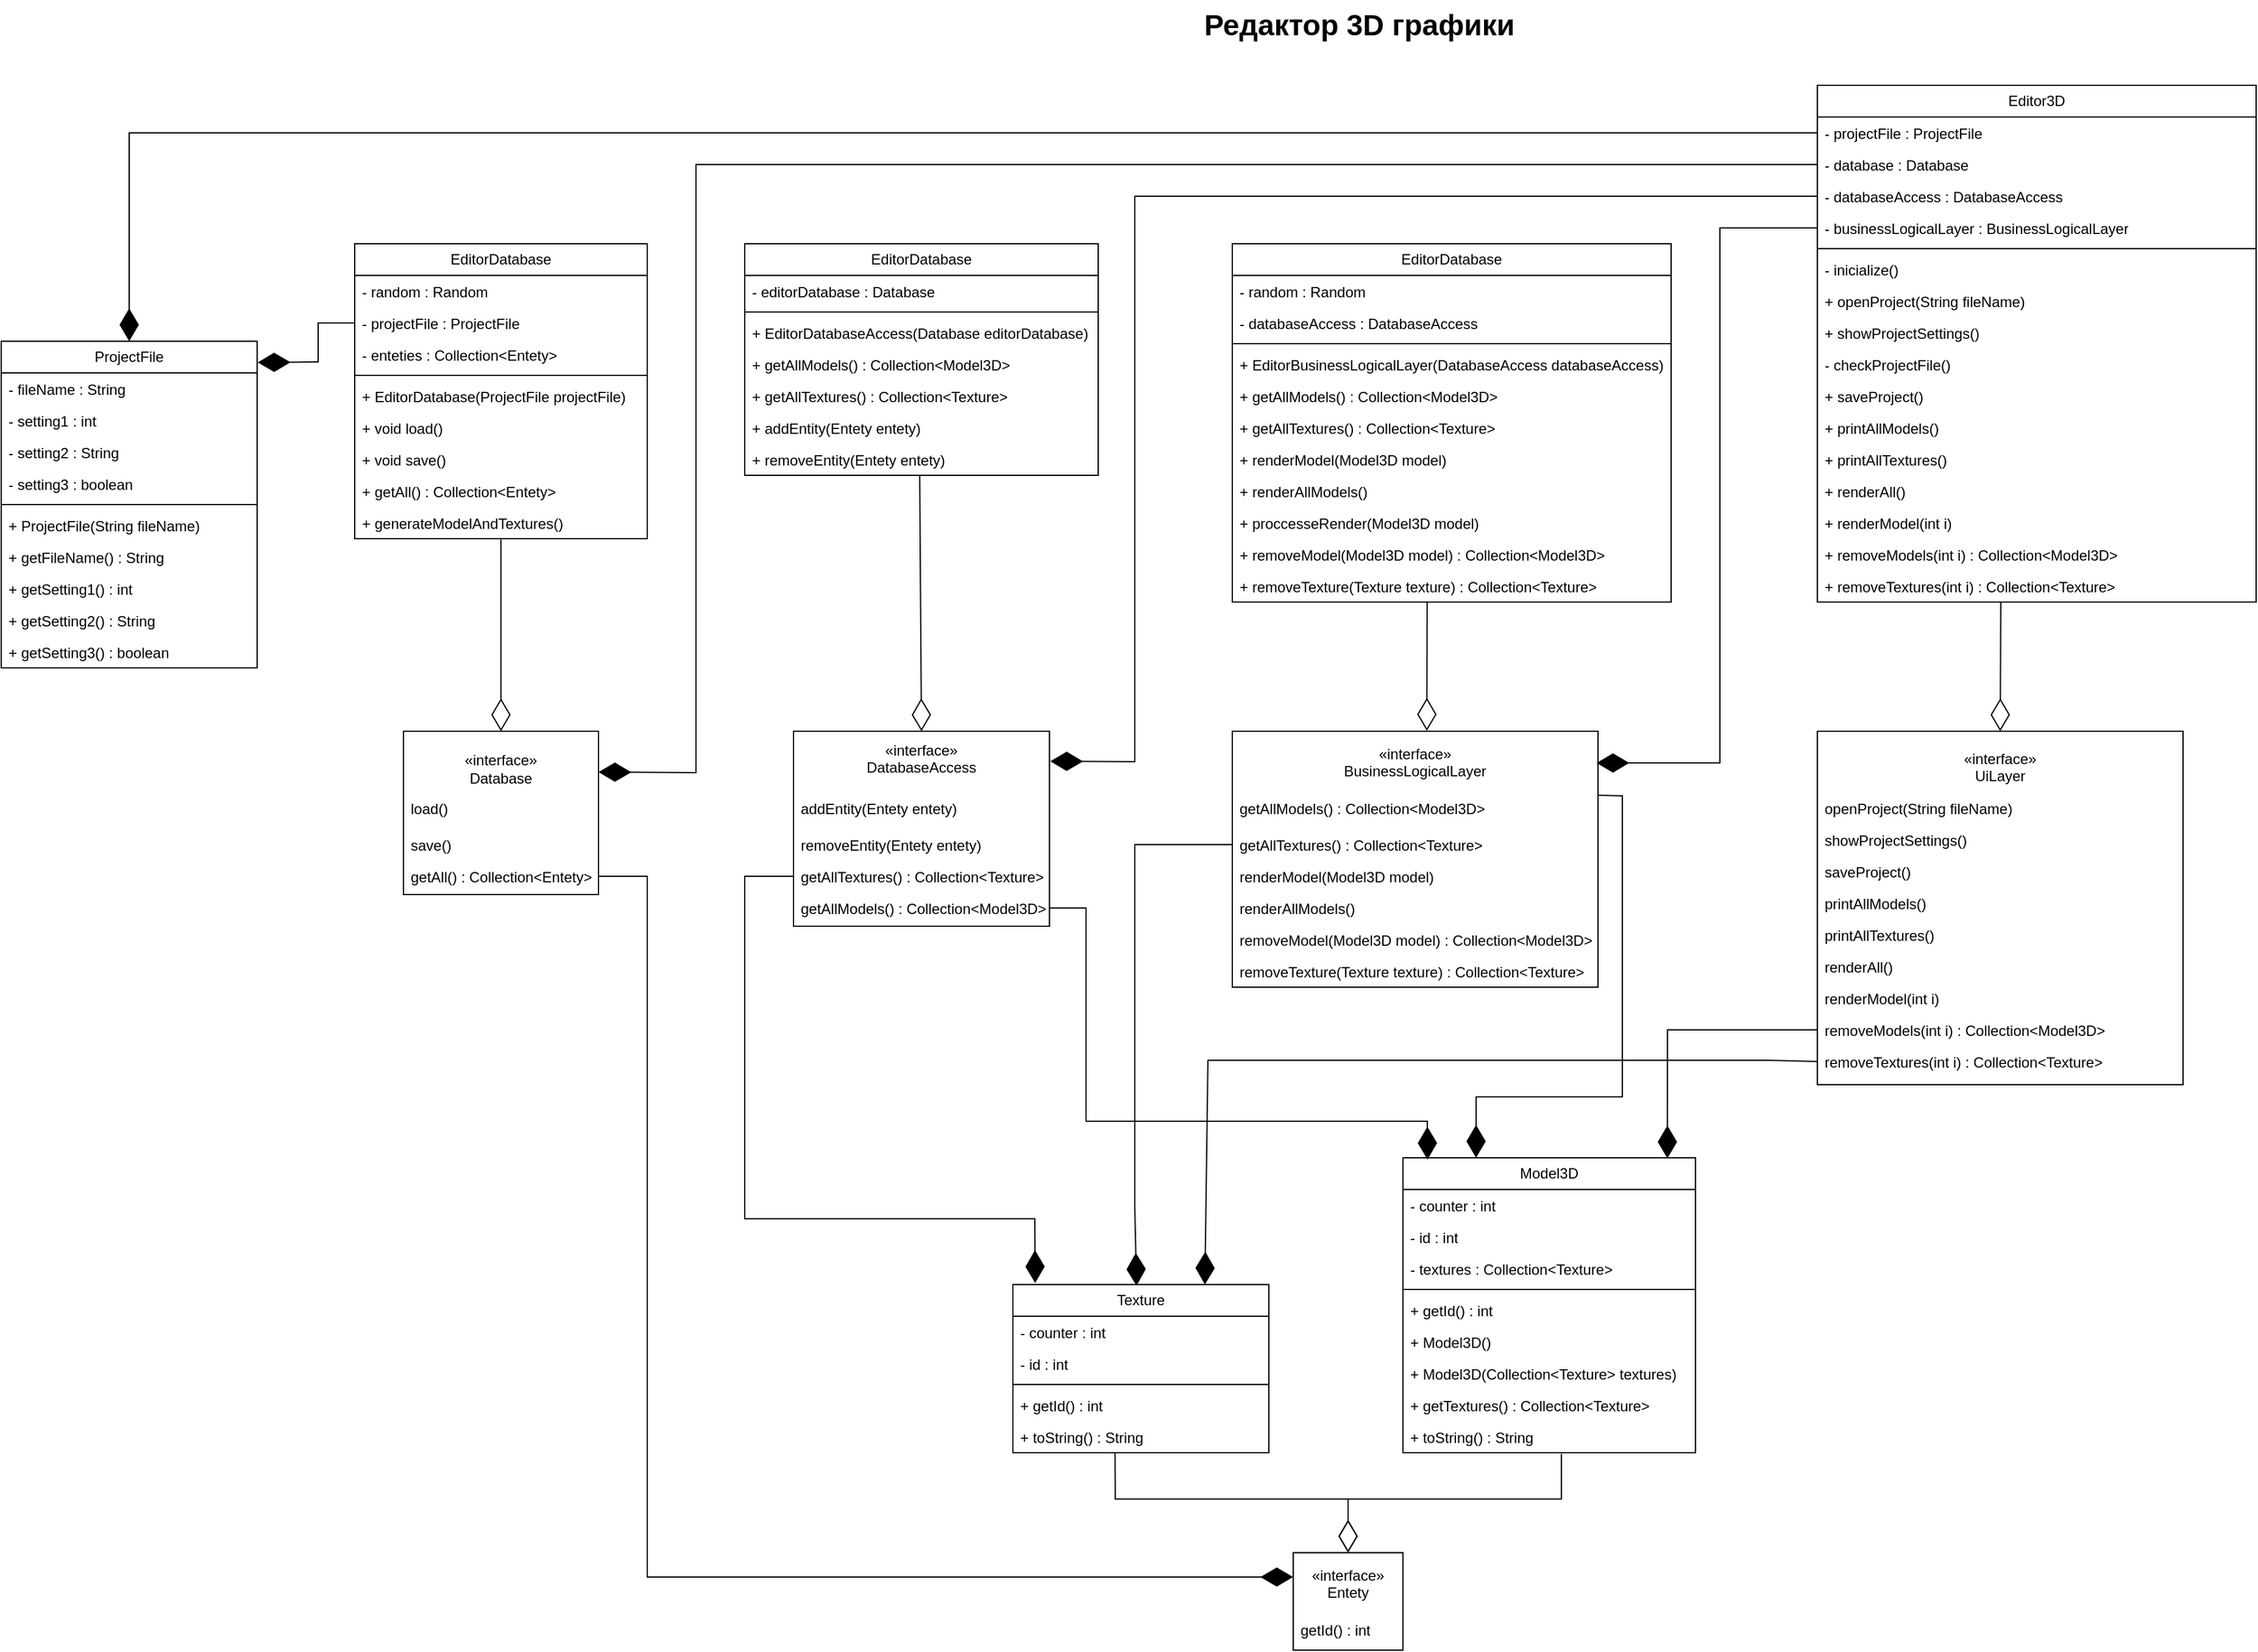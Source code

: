 <mxfile version="24.7.7">
  <diagram id="7iR3uJA0pmygkNNQCaXr" name="Страница — 3">
    <mxGraphModel dx="3970" dy="2370" grid="1" gridSize="10" guides="1" tooltips="1" connect="1" arrows="1" fold="1" page="1" pageScale="1" pageWidth="2336" pageHeight="1654" math="0" shadow="0">
      <root>
        <mxCell id="0" />
        <mxCell id="1" parent="0" />
        <mxCell id="ZTnR3Ti2cHb0v27HU8xZ-1" value="&lt;h1 style=&quot;margin-top: 0px;&quot;&gt;Редактор 3D графики&lt;/h1&gt;" style="text;html=1;whiteSpace=wrap;overflow=hidden;rounded=0;" vertex="1" parent="1">
          <mxGeometry x="1065" y="10" width="260" height="40" as="geometry" />
        </mxCell>
        <mxCell id="ooholn6PUag8NyFwdlg7-1" value="ProjectFile" style="swimlane;fontStyle=0;childLayout=stackLayout;horizontal=1;startSize=26;fillColor=none;horizontalStack=0;resizeParent=1;resizeParentMax=0;resizeLast=0;collapsible=1;marginBottom=0;whiteSpace=wrap;html=1;" vertex="1" parent="1">
          <mxGeometry x="80" y="290" width="210" height="268" as="geometry" />
        </mxCell>
        <mxCell id="ooholn6PUag8NyFwdlg7-2" value="-&amp;nbsp;fileName : String" style="text;strokeColor=none;fillColor=none;align=left;verticalAlign=top;spacingLeft=4;spacingRight=4;overflow=hidden;rotatable=0;points=[[0,0.5],[1,0.5]];portConstraint=eastwest;whiteSpace=wrap;html=1;" vertex="1" parent="ooholn6PUag8NyFwdlg7-1">
          <mxGeometry y="26" width="210" height="26" as="geometry" />
        </mxCell>
        <mxCell id="ooholn6PUag8NyFwdlg7-3" value="-&amp;nbsp;setting1 : int" style="text;strokeColor=none;fillColor=none;align=left;verticalAlign=top;spacingLeft=4;spacingRight=4;overflow=hidden;rotatable=0;points=[[0,0.5],[1,0.5]];portConstraint=eastwest;whiteSpace=wrap;html=1;" vertex="1" parent="ooholn6PUag8NyFwdlg7-1">
          <mxGeometry y="52" width="210" height="26" as="geometry" />
        </mxCell>
        <mxCell id="ooholn6PUag8NyFwdlg7-4" value="-&amp;nbsp;setting2 : String" style="text;strokeColor=none;fillColor=none;align=left;verticalAlign=top;spacingLeft=4;spacingRight=4;overflow=hidden;rotatable=0;points=[[0,0.5],[1,0.5]];portConstraint=eastwest;whiteSpace=wrap;html=1;" vertex="1" parent="ooholn6PUag8NyFwdlg7-1">
          <mxGeometry y="78" width="210" height="26" as="geometry" />
        </mxCell>
        <mxCell id="ooholn6PUag8NyFwdlg7-5" value="- setting3 : boolean" style="text;strokeColor=none;fillColor=none;align=left;verticalAlign=top;spacingLeft=4;spacingRight=4;overflow=hidden;rotatable=0;points=[[0,0.5],[1,0.5]];portConstraint=eastwest;whiteSpace=wrap;html=1;" vertex="1" parent="ooholn6PUag8NyFwdlg7-1">
          <mxGeometry y="104" width="210" height="26" as="geometry" />
        </mxCell>
        <mxCell id="ooholn6PUag8NyFwdlg7-7" value="" style="line;strokeWidth=1;fillColor=none;align=left;verticalAlign=middle;spacingTop=-1;spacingLeft=3;spacingRight=3;rotatable=0;labelPosition=right;points=[];portConstraint=eastwest;strokeColor=inherit;" vertex="1" parent="ooholn6PUag8NyFwdlg7-1">
          <mxGeometry y="130" width="210" height="8" as="geometry" />
        </mxCell>
        <mxCell id="ooholn6PUag8NyFwdlg7-8" value="+&amp;nbsp;ProjectFile(String fileName)" style="text;strokeColor=none;fillColor=none;align=left;verticalAlign=top;spacingLeft=4;spacingRight=4;overflow=hidden;rotatable=0;points=[[0,0.5],[1,0.5]];portConstraint=eastwest;whiteSpace=wrap;html=1;" vertex="1" parent="ooholn6PUag8NyFwdlg7-1">
          <mxGeometry y="138" width="210" height="26" as="geometry" />
        </mxCell>
        <mxCell id="ooholn6PUag8NyFwdlg7-9" value="+&amp;nbsp;getFileName() : String" style="text;strokeColor=none;fillColor=none;align=left;verticalAlign=top;spacingLeft=4;spacingRight=4;overflow=hidden;rotatable=0;points=[[0,0.5],[1,0.5]];portConstraint=eastwest;whiteSpace=wrap;html=1;" vertex="1" parent="ooholn6PUag8NyFwdlg7-1">
          <mxGeometry y="164" width="210" height="26" as="geometry" />
        </mxCell>
        <mxCell id="ooholn6PUag8NyFwdlg7-10" value="+ getSetting1() : int" style="text;strokeColor=none;fillColor=none;align=left;verticalAlign=top;spacingLeft=4;spacingRight=4;overflow=hidden;rotatable=0;points=[[0,0.5],[1,0.5]];portConstraint=eastwest;whiteSpace=wrap;html=1;" vertex="1" parent="ooholn6PUag8NyFwdlg7-1">
          <mxGeometry y="190" width="210" height="26" as="geometry" />
        </mxCell>
        <mxCell id="ooholn6PUag8NyFwdlg7-11" value="+ getSetting2() : String" style="text;strokeColor=none;fillColor=none;align=left;verticalAlign=top;spacingLeft=4;spacingRight=4;overflow=hidden;rotatable=0;points=[[0,0.5],[1,0.5]];portConstraint=eastwest;whiteSpace=wrap;html=1;" vertex="1" parent="ooholn6PUag8NyFwdlg7-1">
          <mxGeometry y="216" width="210" height="26" as="geometry" />
        </mxCell>
        <mxCell id="ooholn6PUag8NyFwdlg7-12" value="+ getSetting3() : boolean" style="text;strokeColor=none;fillColor=none;align=left;verticalAlign=top;spacingLeft=4;spacingRight=4;overflow=hidden;rotatable=0;points=[[0,0.5],[1,0.5]];portConstraint=eastwest;whiteSpace=wrap;html=1;" vertex="1" parent="ooholn6PUag8NyFwdlg7-1">
          <mxGeometry y="242" width="210" height="26" as="geometry" />
        </mxCell>
        <mxCell id="ooholn6PUag8NyFwdlg7-25" value="Texture" style="swimlane;fontStyle=0;childLayout=stackLayout;horizontal=1;startSize=26;fillColor=none;horizontalStack=0;resizeParent=1;resizeParentMax=0;resizeLast=0;collapsible=1;marginBottom=0;whiteSpace=wrap;html=1;" vertex="1" parent="1">
          <mxGeometry x="910" y="1064" width="210" height="138" as="geometry" />
        </mxCell>
        <mxCell id="ooholn6PUag8NyFwdlg7-27" value="-&amp;nbsp;counter : int" style="text;strokeColor=none;fillColor=none;align=left;verticalAlign=top;spacingLeft=4;spacingRight=4;overflow=hidden;rotatable=0;points=[[0,0.5],[1,0.5]];portConstraint=eastwest;whiteSpace=wrap;html=1;" vertex="1" parent="ooholn6PUag8NyFwdlg7-25">
          <mxGeometry y="26" width="210" height="26" as="geometry" />
        </mxCell>
        <mxCell id="ooholn6PUag8NyFwdlg7-28" value="-&amp;nbsp;id : int" style="text;strokeColor=none;fillColor=none;align=left;verticalAlign=top;spacingLeft=4;spacingRight=4;overflow=hidden;rotatable=0;points=[[0,0.5],[1,0.5]];portConstraint=eastwest;whiteSpace=wrap;html=1;" vertex="1" parent="ooholn6PUag8NyFwdlg7-25">
          <mxGeometry y="52" width="210" height="26" as="geometry" />
        </mxCell>
        <mxCell id="ooholn6PUag8NyFwdlg7-30" value="" style="line;strokeWidth=1;fillColor=none;align=left;verticalAlign=middle;spacingTop=-1;spacingLeft=3;spacingRight=3;rotatable=0;labelPosition=right;points=[];portConstraint=eastwest;strokeColor=inherit;" vertex="1" parent="ooholn6PUag8NyFwdlg7-25">
          <mxGeometry y="78" width="210" height="8" as="geometry" />
        </mxCell>
        <mxCell id="ooholn6PUag8NyFwdlg7-33" value="+ getId() : int" style="text;strokeColor=none;fillColor=none;align=left;verticalAlign=top;spacingLeft=4;spacingRight=4;overflow=hidden;rotatable=0;points=[[0,0.5],[1,0.5]];portConstraint=eastwest;whiteSpace=wrap;html=1;" vertex="1" parent="ooholn6PUag8NyFwdlg7-25">
          <mxGeometry y="86" width="210" height="26" as="geometry" />
        </mxCell>
        <mxCell id="ooholn6PUag8NyFwdlg7-34" value="+ toString() : String" style="text;strokeColor=none;fillColor=none;align=left;verticalAlign=top;spacingLeft=4;spacingRight=4;overflow=hidden;rotatable=0;points=[[0,0.5],[1,0.5]];portConstraint=eastwest;whiteSpace=wrap;html=1;" vertex="1" parent="ooholn6PUag8NyFwdlg7-25">
          <mxGeometry y="112" width="210" height="26" as="geometry" />
        </mxCell>
        <mxCell id="ooholn6PUag8NyFwdlg7-36" value="Model3D" style="swimlane;fontStyle=0;childLayout=stackLayout;horizontal=1;startSize=26;fillColor=none;horizontalStack=0;resizeParent=1;resizeParentMax=0;resizeLast=0;collapsible=1;marginBottom=0;whiteSpace=wrap;html=1;" vertex="1" parent="1">
          <mxGeometry x="1230" y="960" width="240" height="242" as="geometry" />
        </mxCell>
        <mxCell id="ooholn6PUag8NyFwdlg7-38" value="-&amp;nbsp;counter : int" style="text;strokeColor=none;fillColor=none;align=left;verticalAlign=top;spacingLeft=4;spacingRight=4;overflow=hidden;rotatable=0;points=[[0,0.5],[1,0.5]];portConstraint=eastwest;whiteSpace=wrap;html=1;" vertex="1" parent="ooholn6PUag8NyFwdlg7-36">
          <mxGeometry y="26" width="240" height="26" as="geometry" />
        </mxCell>
        <mxCell id="ooholn6PUag8NyFwdlg7-39" value="-&amp;nbsp;id : int" style="text;strokeColor=none;fillColor=none;align=left;verticalAlign=top;spacingLeft=4;spacingRight=4;overflow=hidden;rotatable=0;points=[[0,0.5],[1,0.5]];portConstraint=eastwest;whiteSpace=wrap;html=1;" vertex="1" parent="ooholn6PUag8NyFwdlg7-36">
          <mxGeometry y="52" width="240" height="26" as="geometry" />
        </mxCell>
        <mxCell id="ooholn6PUag8NyFwdlg7-40" value="- textures :&amp;nbsp;Collection&amp;lt;Texture&amp;gt;" style="text;strokeColor=none;fillColor=none;align=left;verticalAlign=top;spacingLeft=4;spacingRight=4;overflow=hidden;rotatable=0;points=[[0,0.5],[1,0.5]];portConstraint=eastwest;whiteSpace=wrap;html=1;" vertex="1" parent="ooholn6PUag8NyFwdlg7-36">
          <mxGeometry y="78" width="240" height="26" as="geometry" />
        </mxCell>
        <mxCell id="ooholn6PUag8NyFwdlg7-41" value="" style="line;strokeWidth=1;fillColor=none;align=left;verticalAlign=middle;spacingTop=-1;spacingLeft=3;spacingRight=3;rotatable=0;labelPosition=right;points=[];portConstraint=eastwest;strokeColor=inherit;" vertex="1" parent="ooholn6PUag8NyFwdlg7-36">
          <mxGeometry y="104" width="240" height="8" as="geometry" />
        </mxCell>
        <mxCell id="ooholn6PUag8NyFwdlg7-42" value="+&amp;nbsp;getId() : int" style="text;strokeColor=none;fillColor=none;align=left;verticalAlign=top;spacingLeft=4;spacingRight=4;overflow=hidden;rotatable=0;points=[[0,0.5],[1,0.5]];portConstraint=eastwest;whiteSpace=wrap;html=1;" vertex="1" parent="ooholn6PUag8NyFwdlg7-36">
          <mxGeometry y="112" width="240" height="26" as="geometry" />
        </mxCell>
        <mxCell id="ooholn6PUag8NyFwdlg7-43" value="+&amp;nbsp;Model3D()" style="text;strokeColor=none;fillColor=none;align=left;verticalAlign=top;spacingLeft=4;spacingRight=4;overflow=hidden;rotatable=0;points=[[0,0.5],[1,0.5]];portConstraint=eastwest;whiteSpace=wrap;html=1;" vertex="1" parent="ooholn6PUag8NyFwdlg7-36">
          <mxGeometry y="138" width="240" height="26" as="geometry" />
        </mxCell>
        <mxCell id="ooholn6PUag8NyFwdlg7-44" value="+ Model3D(Collection&amp;lt;Texture&amp;gt; textures)" style="text;strokeColor=none;fillColor=none;align=left;verticalAlign=top;spacingLeft=4;spacingRight=4;overflow=hidden;rotatable=0;points=[[0,0.5],[1,0.5]];portConstraint=eastwest;whiteSpace=wrap;html=1;" vertex="1" parent="ooholn6PUag8NyFwdlg7-36">
          <mxGeometry y="164" width="240" height="26" as="geometry" />
        </mxCell>
        <mxCell id="ooholn6PUag8NyFwdlg7-45" value="+ getTextures() :&amp;nbsp;Collection&amp;lt;Texture&amp;gt;" style="text;strokeColor=none;fillColor=none;align=left;verticalAlign=top;spacingLeft=4;spacingRight=4;overflow=hidden;rotatable=0;points=[[0,0.5],[1,0.5]];portConstraint=eastwest;whiteSpace=wrap;html=1;" vertex="1" parent="ooholn6PUag8NyFwdlg7-36">
          <mxGeometry y="190" width="240" height="26" as="geometry" />
        </mxCell>
        <mxCell id="ooholn6PUag8NyFwdlg7-46" value="+ toString() : String" style="text;strokeColor=none;fillColor=none;align=left;verticalAlign=top;spacingLeft=4;spacingRight=4;overflow=hidden;rotatable=0;points=[[0,0.5],[1,0.5]];portConstraint=eastwest;whiteSpace=wrap;html=1;" vertex="1" parent="ooholn6PUag8NyFwdlg7-36">
          <mxGeometry y="216" width="240" height="26" as="geometry" />
        </mxCell>
        <mxCell id="ooholn6PUag8NyFwdlg7-50" value="«interface»&lt;br&gt;Entety&lt;div&gt;&lt;br&gt;&lt;/div&gt;&lt;div&gt;&lt;br&gt;&lt;/div&gt;" style="html=1;whiteSpace=wrap;" vertex="1" parent="1">
          <mxGeometry x="1140" y="1284" width="90" height="80" as="geometry" />
        </mxCell>
        <mxCell id="ooholn6PUag8NyFwdlg7-51" value="getId() : int" style="text;strokeColor=none;fillColor=none;align=left;verticalAlign=top;spacingLeft=4;spacingRight=4;overflow=hidden;rotatable=0;points=[[0,0.5],[1,0.5]];portConstraint=eastwest;whiteSpace=wrap;html=1;" vertex="1" parent="1">
          <mxGeometry x="1140" y="1334" width="100" height="26" as="geometry" />
        </mxCell>
        <mxCell id="ooholn6PUag8NyFwdlg7-52" value="«interface»&lt;br&gt;&lt;div&gt;Database&lt;br&gt;&lt;/div&gt;&lt;div&gt;&lt;br&gt;&lt;/div&gt;&lt;div&gt;&lt;br&gt;&lt;/div&gt;&lt;div&gt;&lt;br&gt;&lt;/div&gt;&lt;div&gt;&lt;br&gt;&lt;/div&gt;&lt;div&gt;&lt;br&gt;&lt;/div&gt;" style="html=1;whiteSpace=wrap;" vertex="1" parent="1">
          <mxGeometry x="410" y="610" width="160" height="134" as="geometry" />
        </mxCell>
        <mxCell id="ooholn6PUag8NyFwdlg7-53" value="load()" style="text;strokeColor=none;fillColor=none;align=left;verticalAlign=top;spacingLeft=4;spacingRight=4;overflow=hidden;rotatable=0;points=[[0,0.5],[1,0.5]];portConstraint=eastwest;whiteSpace=wrap;html=1;" vertex="1" parent="1">
          <mxGeometry x="410" y="660" width="160" height="26" as="geometry" />
        </mxCell>
        <mxCell id="ooholn6PUag8NyFwdlg7-54" value="save()" style="text;strokeColor=none;fillColor=none;align=left;verticalAlign=top;spacingLeft=4;spacingRight=4;overflow=hidden;rotatable=0;points=[[0,0.5],[1,0.5]];portConstraint=eastwest;whiteSpace=wrap;html=1;" vertex="1" parent="1">
          <mxGeometry x="410" y="690" width="160" height="26" as="geometry" />
        </mxCell>
        <mxCell id="ooholn6PUag8NyFwdlg7-55" value="getAll() : Collection&amp;lt;Entety&amp;gt;" style="text;strokeColor=none;fillColor=none;align=left;verticalAlign=top;spacingLeft=4;spacingRight=4;overflow=hidden;rotatable=0;points=[[0,0.5],[1,0.5]];portConstraint=eastwest;whiteSpace=wrap;html=1;" vertex="1" parent="1">
          <mxGeometry x="410" y="716" width="160" height="26" as="geometry" />
        </mxCell>
        <mxCell id="ooholn6PUag8NyFwdlg7-56" value="EditorDatabase" style="swimlane;fontStyle=0;childLayout=stackLayout;horizontal=1;startSize=26;fillColor=none;horizontalStack=0;resizeParent=1;resizeParentMax=0;resizeLast=0;collapsible=1;marginBottom=0;whiteSpace=wrap;html=1;" vertex="1" parent="1">
          <mxGeometry x="370" y="210" width="240" height="242" as="geometry" />
        </mxCell>
        <mxCell id="ooholn6PUag8NyFwdlg7-57" value="-&amp;nbsp;random :&amp;nbsp;Random" style="text;strokeColor=none;fillColor=none;align=left;verticalAlign=top;spacingLeft=4;spacingRight=4;overflow=hidden;rotatable=0;points=[[0,0.5],[1,0.5]];portConstraint=eastwest;whiteSpace=wrap;html=1;" vertex="1" parent="ooholn6PUag8NyFwdlg7-56">
          <mxGeometry y="26" width="240" height="26" as="geometry" />
        </mxCell>
        <mxCell id="ooholn6PUag8NyFwdlg7-58" value="-&amp;nbsp;projectFile :&amp;nbsp;ProjectFile" style="text;strokeColor=none;fillColor=none;align=left;verticalAlign=top;spacingLeft=4;spacingRight=4;overflow=hidden;rotatable=0;points=[[0,0.5],[1,0.5]];portConstraint=eastwest;whiteSpace=wrap;html=1;" vertex="1" parent="ooholn6PUag8NyFwdlg7-56">
          <mxGeometry y="52" width="240" height="26" as="geometry" />
        </mxCell>
        <mxCell id="ooholn6PUag8NyFwdlg7-59" value="-&amp;nbsp;enteties :&amp;nbsp;Collection&amp;lt;Entety&amp;gt;" style="text;strokeColor=none;fillColor=none;align=left;verticalAlign=top;spacingLeft=4;spacingRight=4;overflow=hidden;rotatable=0;points=[[0,0.5],[1,0.5]];portConstraint=eastwest;whiteSpace=wrap;html=1;" vertex="1" parent="ooholn6PUag8NyFwdlg7-56">
          <mxGeometry y="78" width="240" height="26" as="geometry" />
        </mxCell>
        <mxCell id="ooholn6PUag8NyFwdlg7-60" value="" style="line;strokeWidth=1;fillColor=none;align=left;verticalAlign=middle;spacingTop=-1;spacingLeft=3;spacingRight=3;rotatable=0;labelPosition=right;points=[];portConstraint=eastwest;strokeColor=inherit;" vertex="1" parent="ooholn6PUag8NyFwdlg7-56">
          <mxGeometry y="104" width="240" height="8" as="geometry" />
        </mxCell>
        <mxCell id="ooholn6PUag8NyFwdlg7-61" value="+&amp;nbsp;EditorDatabase(ProjectFile projectFile)" style="text;strokeColor=none;fillColor=none;align=left;verticalAlign=top;spacingLeft=4;spacingRight=4;overflow=hidden;rotatable=0;points=[[0,0.5],[1,0.5]];portConstraint=eastwest;whiteSpace=wrap;html=1;" vertex="1" parent="ooholn6PUag8NyFwdlg7-56">
          <mxGeometry y="112" width="240" height="26" as="geometry" />
        </mxCell>
        <mxCell id="ooholn6PUag8NyFwdlg7-62" value="+&amp;nbsp;void load()" style="text;strokeColor=none;fillColor=none;align=left;verticalAlign=top;spacingLeft=4;spacingRight=4;overflow=hidden;rotatable=0;points=[[0,0.5],[1,0.5]];portConstraint=eastwest;whiteSpace=wrap;html=1;" vertex="1" parent="ooholn6PUag8NyFwdlg7-56">
          <mxGeometry y="138" width="240" height="26" as="geometry" />
        </mxCell>
        <mxCell id="ooholn6PUag8NyFwdlg7-63" value="+&amp;nbsp;void save()" style="text;strokeColor=none;fillColor=none;align=left;verticalAlign=top;spacingLeft=4;spacingRight=4;overflow=hidden;rotatable=0;points=[[0,0.5],[1,0.5]];portConstraint=eastwest;whiteSpace=wrap;html=1;" vertex="1" parent="ooholn6PUag8NyFwdlg7-56">
          <mxGeometry y="164" width="240" height="26" as="geometry" />
        </mxCell>
        <mxCell id="ooholn6PUag8NyFwdlg7-64" value="+ getAll() :&amp;nbsp;Collection&amp;lt;Entety&amp;gt;" style="text;strokeColor=none;fillColor=none;align=left;verticalAlign=top;spacingLeft=4;spacingRight=4;overflow=hidden;rotatable=0;points=[[0,0.5],[1,0.5]];portConstraint=eastwest;whiteSpace=wrap;html=1;" vertex="1" parent="ooholn6PUag8NyFwdlg7-56">
          <mxGeometry y="190" width="240" height="26" as="geometry" />
        </mxCell>
        <mxCell id="ooholn6PUag8NyFwdlg7-65" value="+&amp;nbsp;generateModelAndTextures()" style="text;strokeColor=none;fillColor=none;align=left;verticalAlign=top;spacingLeft=4;spacingRight=4;overflow=hidden;rotatable=0;points=[[0,0.5],[1,0.5]];portConstraint=eastwest;whiteSpace=wrap;html=1;" vertex="1" parent="ooholn6PUag8NyFwdlg7-56">
          <mxGeometry y="216" width="240" height="26" as="geometry" />
        </mxCell>
        <mxCell id="ooholn6PUag8NyFwdlg7-68" value="«interface»&lt;br&gt;&lt;div&gt;DatabaseAccess&lt;br&gt;&lt;/div&gt;&lt;div&gt;&lt;br&gt;&lt;/div&gt;&lt;div&gt;&lt;br&gt;&lt;/div&gt;&lt;div&gt;&lt;br&gt;&lt;/div&gt;&lt;div&gt;&lt;br&gt;&lt;/div&gt;&lt;div&gt;&lt;br&gt;&lt;/div&gt;&lt;div&gt;&lt;br&gt;&lt;/div&gt;&lt;div&gt;&lt;br&gt;&lt;/div&gt;&lt;div&gt;&lt;br&gt;&lt;/div&gt;" style="html=1;whiteSpace=wrap;" vertex="1" parent="1">
          <mxGeometry x="730" y="610" width="210" height="160" as="geometry" />
        </mxCell>
        <mxCell id="ooholn6PUag8NyFwdlg7-69" value="addEntity(Entety entety)" style="text;strokeColor=none;fillColor=none;align=left;verticalAlign=top;spacingLeft=4;spacingRight=4;overflow=hidden;rotatable=0;points=[[0,0.5],[1,0.5]];portConstraint=eastwest;whiteSpace=wrap;html=1;" vertex="1" parent="1">
          <mxGeometry x="730" y="660" width="160" height="26" as="geometry" />
        </mxCell>
        <mxCell id="ooholn6PUag8NyFwdlg7-70" value="removeEntity(Entety entety)" style="text;strokeColor=none;fillColor=none;align=left;verticalAlign=top;spacingLeft=4;spacingRight=4;overflow=hidden;rotatable=0;points=[[0,0.5],[1,0.5]];portConstraint=eastwest;whiteSpace=wrap;html=1;" vertex="1" parent="1">
          <mxGeometry x="730" y="690" width="160" height="26" as="geometry" />
        </mxCell>
        <mxCell id="ooholn6PUag8NyFwdlg7-71" value="getAllTextures() :&amp;nbsp;Collection&amp;lt;Texture&amp;gt;" style="text;strokeColor=none;fillColor=none;align=left;verticalAlign=top;spacingLeft=4;spacingRight=4;overflow=hidden;rotatable=0;points=[[0,0.5],[1,0.5]];portConstraint=eastwest;whiteSpace=wrap;html=1;" vertex="1" parent="1">
          <mxGeometry x="730" y="716" width="210" height="26" as="geometry" />
        </mxCell>
        <mxCell id="ooholn6PUag8NyFwdlg7-72" value="getAllModels() :&amp;nbsp;Collection&amp;lt;Model3D&amp;gt;" style="text;strokeColor=none;fillColor=none;align=left;verticalAlign=top;spacingLeft=4;spacingRight=4;overflow=hidden;rotatable=0;points=[[0,0.5],[1,0.5]];portConstraint=eastwest;whiteSpace=wrap;html=1;" vertex="1" parent="1">
          <mxGeometry x="730" y="742" width="230" height="26" as="geometry" />
        </mxCell>
        <mxCell id="ooholn6PUag8NyFwdlg7-73" value="EditorDatabase" style="swimlane;fontStyle=0;childLayout=stackLayout;horizontal=1;startSize=26;fillColor=none;horizontalStack=0;resizeParent=1;resizeParentMax=0;resizeLast=0;collapsible=1;marginBottom=0;whiteSpace=wrap;html=1;" vertex="1" parent="1">
          <mxGeometry x="690" y="210" width="290" height="190" as="geometry" />
        </mxCell>
        <mxCell id="ooholn6PUag8NyFwdlg7-74" value="-&amp;nbsp;editorDatabase :&amp;nbsp;Database" style="text;strokeColor=none;fillColor=none;align=left;verticalAlign=top;spacingLeft=4;spacingRight=4;overflow=hidden;rotatable=0;points=[[0,0.5],[1,0.5]];portConstraint=eastwest;whiteSpace=wrap;html=1;" vertex="1" parent="ooholn6PUag8NyFwdlg7-73">
          <mxGeometry y="26" width="290" height="26" as="geometry" />
        </mxCell>
        <mxCell id="ooholn6PUag8NyFwdlg7-77" value="" style="line;strokeWidth=1;fillColor=none;align=left;verticalAlign=middle;spacingTop=-1;spacingLeft=3;spacingRight=3;rotatable=0;labelPosition=right;points=[];portConstraint=eastwest;strokeColor=inherit;" vertex="1" parent="ooholn6PUag8NyFwdlg7-73">
          <mxGeometry y="52" width="290" height="8" as="geometry" />
        </mxCell>
        <mxCell id="ooholn6PUag8NyFwdlg7-78" value="+&amp;nbsp;EditorDatabaseAccess(Database editorDatabase)" style="text;strokeColor=none;fillColor=none;align=left;verticalAlign=top;spacingLeft=4;spacingRight=4;overflow=hidden;rotatable=0;points=[[0,0.5],[1,0.5]];portConstraint=eastwest;whiteSpace=wrap;html=1;" vertex="1" parent="ooholn6PUag8NyFwdlg7-73">
          <mxGeometry y="60" width="290" height="26" as="geometry" />
        </mxCell>
        <mxCell id="ooholn6PUag8NyFwdlg7-79" value="+&amp;nbsp;getAllModels() :&amp;nbsp;Collection&amp;lt;Model3D&amp;gt;" style="text;strokeColor=none;fillColor=none;align=left;verticalAlign=top;spacingLeft=4;spacingRight=4;overflow=hidden;rotatable=0;points=[[0,0.5],[1,0.5]];portConstraint=eastwest;whiteSpace=wrap;html=1;" vertex="1" parent="ooholn6PUag8NyFwdlg7-73">
          <mxGeometry y="86" width="290" height="26" as="geometry" />
        </mxCell>
        <mxCell id="ooholn6PUag8NyFwdlg7-80" value="+&amp;nbsp;getAllTextures() :&amp;nbsp;Collection&amp;lt;Texture&amp;gt;" style="text;strokeColor=none;fillColor=none;align=left;verticalAlign=top;spacingLeft=4;spacingRight=4;overflow=hidden;rotatable=0;points=[[0,0.5],[1,0.5]];portConstraint=eastwest;whiteSpace=wrap;html=1;" vertex="1" parent="ooholn6PUag8NyFwdlg7-73">
          <mxGeometry y="112" width="290" height="26" as="geometry" />
        </mxCell>
        <mxCell id="ooholn6PUag8NyFwdlg7-81" value="+ addEntity(Entety entety)" style="text;strokeColor=none;fillColor=none;align=left;verticalAlign=top;spacingLeft=4;spacingRight=4;overflow=hidden;rotatable=0;points=[[0,0.5],[1,0.5]];portConstraint=eastwest;whiteSpace=wrap;html=1;" vertex="1" parent="ooholn6PUag8NyFwdlg7-73">
          <mxGeometry y="138" width="290" height="26" as="geometry" />
        </mxCell>
        <mxCell id="ooholn6PUag8NyFwdlg7-82" value="+&amp;nbsp;removeEntity(Entety entety)" style="text;strokeColor=none;fillColor=none;align=left;verticalAlign=top;spacingLeft=4;spacingRight=4;overflow=hidden;rotatable=0;points=[[0,0.5],[1,0.5]];portConstraint=eastwest;whiteSpace=wrap;html=1;" vertex="1" parent="ooholn6PUag8NyFwdlg7-73">
          <mxGeometry y="164" width="290" height="26" as="geometry" />
        </mxCell>
        <mxCell id="ooholn6PUag8NyFwdlg7-86" value="«interface»&lt;br&gt;&lt;div&gt;BusinessLogicalLayer&lt;br&gt;&lt;/div&gt;&lt;div&gt;&lt;br&gt;&lt;/div&gt;&lt;div&gt;&lt;br&gt;&lt;/div&gt;&lt;div&gt;&lt;br&gt;&lt;/div&gt;&lt;div&gt;&lt;br&gt;&lt;/div&gt;&lt;div&gt;&lt;br&gt;&lt;/div&gt;&lt;div&gt;&lt;br&gt;&lt;/div&gt;&lt;div&gt;&lt;br&gt;&lt;/div&gt;&lt;div&gt;&lt;br&gt;&lt;/div&gt;&lt;div&gt;&lt;br&gt;&lt;/div&gt;&lt;div&gt;&lt;br&gt;&lt;/div&gt;&lt;div&gt;&lt;br&gt;&lt;/div&gt;" style="html=1;whiteSpace=wrap;" vertex="1" parent="1">
          <mxGeometry x="1090" y="610" width="300" height="210" as="geometry" />
        </mxCell>
        <mxCell id="ooholn6PUag8NyFwdlg7-87" value="getAllModels() :&amp;nbsp;Collection&amp;lt;Model3D&amp;gt;" style="text;strokeColor=none;fillColor=none;align=left;verticalAlign=top;spacingLeft=4;spacingRight=4;overflow=hidden;rotatable=0;points=[[0,0.5],[1,0.5]];portConstraint=eastwest;whiteSpace=wrap;html=1;" vertex="1" parent="1">
          <mxGeometry x="1090" y="660" width="220" height="26" as="geometry" />
        </mxCell>
        <mxCell id="ooholn6PUag8NyFwdlg7-88" value="getAllTextures() :&amp;nbsp;Collection&amp;lt;Texture&amp;gt;" style="text;strokeColor=none;fillColor=none;align=left;verticalAlign=top;spacingLeft=4;spacingRight=4;overflow=hidden;rotatable=0;points=[[0,0.5],[1,0.5]];portConstraint=eastwest;whiteSpace=wrap;html=1;" vertex="1" parent="1">
          <mxGeometry x="1090" y="690" width="210" height="26" as="geometry" />
        </mxCell>
        <mxCell id="ooholn6PUag8NyFwdlg7-89" value="renderModel(Model3D model)" style="text;strokeColor=none;fillColor=none;align=left;verticalAlign=top;spacingLeft=4;spacingRight=4;overflow=hidden;rotatable=0;points=[[0,0.5],[1,0.5]];portConstraint=eastwest;whiteSpace=wrap;html=1;" vertex="1" parent="1">
          <mxGeometry x="1090" y="716" width="210" height="26" as="geometry" />
        </mxCell>
        <mxCell id="ooholn6PUag8NyFwdlg7-90" value="renderAllModels()" style="text;strokeColor=none;fillColor=none;align=left;verticalAlign=top;spacingLeft=4;spacingRight=4;overflow=hidden;rotatable=0;points=[[0,0.5],[1,0.5]];portConstraint=eastwest;whiteSpace=wrap;html=1;" vertex="1" parent="1">
          <mxGeometry x="1090" y="742" width="230" height="26" as="geometry" />
        </mxCell>
        <mxCell id="ooholn6PUag8NyFwdlg7-92" value="removeModel(Model3D model) :&amp;nbsp;Collection&amp;lt;Model3D&amp;gt;" style="text;strokeColor=none;fillColor=none;align=left;verticalAlign=top;spacingLeft=4;spacingRight=4;overflow=hidden;rotatable=0;points=[[0,0.5],[1,0.5]];portConstraint=eastwest;whiteSpace=wrap;html=1;" vertex="1" parent="1">
          <mxGeometry x="1090" y="768" width="300" height="26" as="geometry" />
        </mxCell>
        <mxCell id="ooholn6PUag8NyFwdlg7-93" value="removeTexture(Texture texture) :&amp;nbsp;Collection&amp;lt;Texture&amp;gt;" style="text;strokeColor=none;fillColor=none;align=left;verticalAlign=top;spacingLeft=4;spacingRight=4;overflow=hidden;rotatable=0;points=[[0,0.5],[1,0.5]];portConstraint=eastwest;whiteSpace=wrap;html=1;" vertex="1" parent="1">
          <mxGeometry x="1090" y="794" width="310" height="26" as="geometry" />
        </mxCell>
        <mxCell id="ooholn6PUag8NyFwdlg7-94" value="EditorDatabase" style="swimlane;fontStyle=0;childLayout=stackLayout;horizontal=1;startSize=26;fillColor=none;horizontalStack=0;resizeParent=1;resizeParentMax=0;resizeLast=0;collapsible=1;marginBottom=0;whiteSpace=wrap;html=1;" vertex="1" parent="1">
          <mxGeometry x="1090" y="210" width="360" height="294" as="geometry" />
        </mxCell>
        <mxCell id="ooholn6PUag8NyFwdlg7-102" value="-&amp;nbsp;random :&amp;nbsp;Random" style="text;strokeColor=none;fillColor=none;align=left;verticalAlign=top;spacingLeft=4;spacingRight=4;overflow=hidden;rotatable=0;points=[[0,0.5],[1,0.5]];portConstraint=eastwest;whiteSpace=wrap;html=1;" vertex="1" parent="ooholn6PUag8NyFwdlg7-94">
          <mxGeometry y="26" width="360" height="26" as="geometry" />
        </mxCell>
        <mxCell id="ooholn6PUag8NyFwdlg7-95" value="-&amp;nbsp;databaseAccess :&amp;nbsp;DatabaseAccess" style="text;strokeColor=none;fillColor=none;align=left;verticalAlign=top;spacingLeft=4;spacingRight=4;overflow=hidden;rotatable=0;points=[[0,0.5],[1,0.5]];portConstraint=eastwest;whiteSpace=wrap;html=1;" vertex="1" parent="ooholn6PUag8NyFwdlg7-94">
          <mxGeometry y="52" width="360" height="26" as="geometry" />
        </mxCell>
        <mxCell id="ooholn6PUag8NyFwdlg7-96" value="" style="line;strokeWidth=1;fillColor=none;align=left;verticalAlign=middle;spacingTop=-1;spacingLeft=3;spacingRight=3;rotatable=0;labelPosition=right;points=[];portConstraint=eastwest;strokeColor=inherit;" vertex="1" parent="ooholn6PUag8NyFwdlg7-94">
          <mxGeometry y="78" width="360" height="8" as="geometry" />
        </mxCell>
        <mxCell id="ooholn6PUag8NyFwdlg7-97" value="+&amp;nbsp;EditorBusinessLogicalLayer(DatabaseAccess databaseAccess)" style="text;strokeColor=none;fillColor=none;align=left;verticalAlign=top;spacingLeft=4;spacingRight=4;overflow=hidden;rotatable=0;points=[[0,0.5],[1,0.5]];portConstraint=eastwest;whiteSpace=wrap;html=1;" vertex="1" parent="ooholn6PUag8NyFwdlg7-94">
          <mxGeometry y="86" width="360" height="26" as="geometry" />
        </mxCell>
        <mxCell id="ooholn6PUag8NyFwdlg7-98" value="+&amp;nbsp;getAllModels() :&amp;nbsp;Collection&amp;lt;Model3D&amp;gt;" style="text;strokeColor=none;fillColor=none;align=left;verticalAlign=top;spacingLeft=4;spacingRight=4;overflow=hidden;rotatable=0;points=[[0,0.5],[1,0.5]];portConstraint=eastwest;whiteSpace=wrap;html=1;" vertex="1" parent="ooholn6PUag8NyFwdlg7-94">
          <mxGeometry y="112" width="360" height="26" as="geometry" />
        </mxCell>
        <mxCell id="ooholn6PUag8NyFwdlg7-99" value="+&amp;nbsp;getAllTextures() :&amp;nbsp;Collection&amp;lt;Texture&amp;gt;" style="text;strokeColor=none;fillColor=none;align=left;verticalAlign=top;spacingLeft=4;spacingRight=4;overflow=hidden;rotatable=0;points=[[0,0.5],[1,0.5]];portConstraint=eastwest;whiteSpace=wrap;html=1;" vertex="1" parent="ooholn6PUag8NyFwdlg7-94">
          <mxGeometry y="138" width="360" height="26" as="geometry" />
        </mxCell>
        <mxCell id="ooholn6PUag8NyFwdlg7-105" value="+&amp;nbsp;renderModel(Model3D model)" style="text;strokeColor=none;fillColor=none;align=left;verticalAlign=top;spacingLeft=4;spacingRight=4;overflow=hidden;rotatable=0;points=[[0,0.5],[1,0.5]];portConstraint=eastwest;whiteSpace=wrap;html=1;" vertex="1" parent="ooholn6PUag8NyFwdlg7-94">
          <mxGeometry y="164" width="360" height="26" as="geometry" />
        </mxCell>
        <mxCell id="ooholn6PUag8NyFwdlg7-100" value="+ renderAllModels()" style="text;strokeColor=none;fillColor=none;align=left;verticalAlign=top;spacingLeft=4;spacingRight=4;overflow=hidden;rotatable=0;points=[[0,0.5],[1,0.5]];portConstraint=eastwest;whiteSpace=wrap;html=1;" vertex="1" parent="ooholn6PUag8NyFwdlg7-94">
          <mxGeometry y="190" width="360" height="26" as="geometry" />
        </mxCell>
        <mxCell id="ooholn6PUag8NyFwdlg7-104" value="+&amp;nbsp;proccesseRender(Model3D model)" style="text;strokeColor=none;fillColor=none;align=left;verticalAlign=top;spacingLeft=4;spacingRight=4;overflow=hidden;rotatable=0;points=[[0,0.5],[1,0.5]];portConstraint=eastwest;whiteSpace=wrap;html=1;" vertex="1" parent="ooholn6PUag8NyFwdlg7-94">
          <mxGeometry y="216" width="360" height="26" as="geometry" />
        </mxCell>
        <mxCell id="ooholn6PUag8NyFwdlg7-103" value="+&amp;nbsp;removeModel(Model3D model) :&amp;nbsp;Collection&amp;lt;Model3D&amp;gt;" style="text;strokeColor=none;fillColor=none;align=left;verticalAlign=top;spacingLeft=4;spacingRight=4;overflow=hidden;rotatable=0;points=[[0,0.5],[1,0.5]];portConstraint=eastwest;whiteSpace=wrap;html=1;" vertex="1" parent="ooholn6PUag8NyFwdlg7-94">
          <mxGeometry y="242" width="360" height="26" as="geometry" />
        </mxCell>
        <mxCell id="ooholn6PUag8NyFwdlg7-101" value="+&amp;nbsp;removeTexture(Texture texture) :&amp;nbsp;Collection&amp;lt;Texture&amp;gt;" style="text;strokeColor=none;fillColor=none;align=left;verticalAlign=top;spacingLeft=4;spacingRight=4;overflow=hidden;rotatable=0;points=[[0,0.5],[1,0.5]];portConstraint=eastwest;whiteSpace=wrap;html=1;" vertex="1" parent="ooholn6PUag8NyFwdlg7-94">
          <mxGeometry y="268" width="360" height="26" as="geometry" />
        </mxCell>
        <mxCell id="ooholn6PUag8NyFwdlg7-107" value="" style="endArrow=diamondThin;endFill=0;endSize=24;html=1;rounded=0;exitX=0.444;exitY=1.008;exitDx=0;exitDy=0;exitPerimeter=0;entryX=0.532;entryY=-0.002;entryDx=0;entryDy=0;entryPerimeter=0;" edge="1" parent="1" source="ooholn6PUag8NyFwdlg7-101" target="ooholn6PUag8NyFwdlg7-86">
          <mxGeometry width="160" relative="1" as="geometry">
            <mxPoint x="1249" y="510" as="sourcePoint" />
            <mxPoint x="1250" y="609" as="targetPoint" />
          </mxGeometry>
        </mxCell>
        <mxCell id="ooholn6PUag8NyFwdlg7-108" value="" style="endArrow=diamondThin;endFill=0;endSize=24;html=1;rounded=0;entryX=0.5;entryY=0;entryDx=0;entryDy=0;exitX=0.495;exitY=0.994;exitDx=0;exitDy=0;exitPerimeter=0;" edge="1" parent="1" source="ooholn6PUag8NyFwdlg7-82" target="ooholn6PUag8NyFwdlg7-68">
          <mxGeometry width="160" relative="1" as="geometry">
            <mxPoint x="1060" y="500" as="sourcePoint" />
            <mxPoint x="1340" y="530" as="targetPoint" />
          </mxGeometry>
        </mxCell>
        <mxCell id="ooholn6PUag8NyFwdlg7-109" value="" style="endArrow=diamondThin;endFill=0;endSize=24;html=1;rounded=0;entryX=0.5;entryY=0;entryDx=0;entryDy=0;exitX=0.5;exitY=1.022;exitDx=0;exitDy=0;exitPerimeter=0;" edge="1" parent="1" source="ooholn6PUag8NyFwdlg7-65" target="ooholn6PUag8NyFwdlg7-52">
          <mxGeometry width="160" relative="1" as="geometry">
            <mxPoint x="610" y="560" as="sourcePoint" />
            <mxPoint x="770" y="560" as="targetPoint" />
          </mxGeometry>
        </mxCell>
        <mxCell id="ooholn6PUag8NyFwdlg7-110" value="" style="endArrow=diamondThin;endFill=0;endSize=24;html=1;rounded=0;exitX=0.399;exitY=0.995;exitDx=0;exitDy=0;exitPerimeter=0;entryX=0.5;entryY=0;entryDx=0;entryDy=0;" edge="1" parent="1" source="ooholn6PUag8NyFwdlg7-34" target="ooholn6PUag8NyFwdlg7-50">
          <mxGeometry width="160" relative="1" as="geometry">
            <mxPoint x="1610" y="1200" as="sourcePoint" />
            <mxPoint x="1180" y="1280" as="targetPoint" />
            <Array as="points">
              <mxPoint x="994" y="1240" />
              <mxPoint x="1185" y="1240" />
            </Array>
          </mxGeometry>
        </mxCell>
        <mxCell id="ooholn6PUag8NyFwdlg7-111" value="" style="endArrow=diamondThin;endFill=0;endSize=24;html=1;rounded=0;entryX=0.5;entryY=0;entryDx=0;entryDy=0;" edge="1" parent="1" target="ooholn6PUag8NyFwdlg7-50">
          <mxGeometry width="160" relative="1" as="geometry">
            <mxPoint x="1360" y="1203" as="sourcePoint" />
            <mxPoint x="1180" y="1280" as="targetPoint" />
            <Array as="points">
              <mxPoint x="1360" y="1240" />
              <mxPoint x="1185" y="1240" />
            </Array>
          </mxGeometry>
        </mxCell>
        <mxCell id="ooholn6PUag8NyFwdlg7-112" value="«interface»&lt;br&gt;&lt;div&gt;UiLayer&lt;br&gt;&lt;/div&gt;&lt;div&gt;&lt;br&gt;&lt;/div&gt;&lt;div&gt;&lt;br&gt;&lt;/div&gt;&lt;div&gt;&lt;br&gt;&lt;/div&gt;&lt;div&gt;&lt;br&gt;&lt;/div&gt;&lt;div&gt;&lt;br&gt;&lt;/div&gt;&lt;div&gt;&lt;br&gt;&lt;/div&gt;&lt;div&gt;&lt;br&gt;&lt;/div&gt;&lt;div&gt;&lt;br&gt;&lt;/div&gt;&lt;div&gt;&lt;br&gt;&lt;/div&gt;&lt;div&gt;&lt;br&gt;&lt;/div&gt;&lt;div&gt;&lt;br&gt;&lt;/div&gt;&lt;div&gt;&lt;br&gt;&lt;/div&gt;&lt;div&gt;&lt;br&gt;&lt;/div&gt;&lt;div&gt;&lt;br&gt;&lt;/div&gt;&lt;div&gt;&lt;br&gt;&lt;/div&gt;&lt;div&gt;&lt;br&gt;&lt;/div&gt;" style="html=1;whiteSpace=wrap;" vertex="1" parent="1">
          <mxGeometry x="1570" y="610" width="300" height="290" as="geometry" />
        </mxCell>
        <mxCell id="ooholn6PUag8NyFwdlg7-113" value="openProject(String fileName)" style="text;strokeColor=none;fillColor=none;align=left;verticalAlign=top;spacingLeft=4;spacingRight=4;overflow=hidden;rotatable=0;points=[[0,0.5],[1,0.5]];portConstraint=eastwest;whiteSpace=wrap;html=1;" vertex="1" parent="1">
          <mxGeometry x="1570" y="660" width="220" height="26" as="geometry" />
        </mxCell>
        <mxCell id="ooholn6PUag8NyFwdlg7-114" value="showProjectSettings()" style="text;strokeColor=none;fillColor=none;align=left;verticalAlign=top;spacingLeft=4;spacingRight=4;overflow=hidden;rotatable=0;points=[[0,0.5],[1,0.5]];portConstraint=eastwest;whiteSpace=wrap;html=1;" vertex="1" parent="1">
          <mxGeometry x="1570" y="686" width="210" height="26" as="geometry" />
        </mxCell>
        <mxCell id="ooholn6PUag8NyFwdlg7-115" value="saveProject()" style="text;strokeColor=none;fillColor=none;align=left;verticalAlign=top;spacingLeft=4;spacingRight=4;overflow=hidden;rotatable=0;points=[[0,0.5],[1,0.5]];portConstraint=eastwest;whiteSpace=wrap;html=1;" vertex="1" parent="1">
          <mxGeometry x="1570" y="712" width="210" height="26" as="geometry" />
        </mxCell>
        <mxCell id="ooholn6PUag8NyFwdlg7-116" value="printAllModels()" style="text;strokeColor=none;fillColor=none;align=left;verticalAlign=top;spacingLeft=4;spacingRight=4;overflow=hidden;rotatable=0;points=[[0,0.5],[1,0.5]];portConstraint=eastwest;whiteSpace=wrap;html=1;" vertex="1" parent="1">
          <mxGeometry x="1570" y="738" width="230" height="26" as="geometry" />
        </mxCell>
        <mxCell id="ooholn6PUag8NyFwdlg7-117" value="printAllTextures()" style="text;strokeColor=none;fillColor=none;align=left;verticalAlign=top;spacingLeft=4;spacingRight=4;overflow=hidden;rotatable=0;points=[[0,0.5],[1,0.5]];portConstraint=eastwest;whiteSpace=wrap;html=1;" vertex="1" parent="1">
          <mxGeometry x="1570" y="764" width="300" height="26" as="geometry" />
        </mxCell>
        <mxCell id="ooholn6PUag8NyFwdlg7-118" value="renderAll()" style="text;strokeColor=none;fillColor=none;align=left;verticalAlign=top;spacingLeft=4;spacingRight=4;overflow=hidden;rotatable=0;points=[[0,0.5],[1,0.5]];portConstraint=eastwest;whiteSpace=wrap;html=1;" vertex="1" parent="1">
          <mxGeometry x="1570" y="790" width="310" height="26" as="geometry" />
        </mxCell>
        <mxCell id="ooholn6PUag8NyFwdlg7-119" value="renderModel(int i)" style="text;strokeColor=none;fillColor=none;align=left;verticalAlign=top;spacingLeft=4;spacingRight=4;overflow=hidden;rotatable=0;points=[[0,0.5],[1,0.5]];portConstraint=eastwest;whiteSpace=wrap;html=1;" vertex="1" parent="1">
          <mxGeometry x="1570" y="816" width="300" height="26" as="geometry" />
        </mxCell>
        <mxCell id="ooholn6PUag8NyFwdlg7-120" value="removeModels(int i) :&amp;nbsp;Collection&amp;lt;Model3D&amp;gt;" style="text;strokeColor=none;fillColor=none;align=left;verticalAlign=top;spacingLeft=4;spacingRight=4;overflow=hidden;rotatable=0;points=[[0,0.5],[1,0.5]];portConstraint=eastwest;whiteSpace=wrap;html=1;" vertex="1" parent="1">
          <mxGeometry x="1570" y="842" width="300" height="26" as="geometry" />
        </mxCell>
        <mxCell id="ooholn6PUag8NyFwdlg7-121" value="removeTextures(int i) :&amp;nbsp;Collection&amp;lt;Texture&amp;gt;" style="text;strokeColor=none;fillColor=none;align=left;verticalAlign=top;spacingLeft=4;spacingRight=4;overflow=hidden;rotatable=0;points=[[0,0.5],[1,0.5]];portConstraint=eastwest;whiteSpace=wrap;html=1;" vertex="1" parent="1">
          <mxGeometry x="1570" y="868" width="300" height="26" as="geometry" />
        </mxCell>
        <mxCell id="ooholn6PUag8NyFwdlg7-122" value="Editor3D" style="swimlane;fontStyle=0;childLayout=stackLayout;horizontal=1;startSize=26;fillColor=none;horizontalStack=0;resizeParent=1;resizeParentMax=0;resizeLast=0;collapsible=1;marginBottom=0;whiteSpace=wrap;html=1;" vertex="1" parent="1">
          <mxGeometry x="1570" y="80" width="360" height="424" as="geometry" />
        </mxCell>
        <mxCell id="ooholn6PUag8NyFwdlg7-123" value="-&amp;nbsp;projectFile :&amp;nbsp;ProjectFile" style="text;strokeColor=none;fillColor=none;align=left;verticalAlign=top;spacingLeft=4;spacingRight=4;overflow=hidden;rotatable=0;points=[[0,0.5],[1,0.5]];portConstraint=eastwest;whiteSpace=wrap;html=1;" vertex="1" parent="ooholn6PUag8NyFwdlg7-122">
          <mxGeometry y="26" width="360" height="26" as="geometry" />
        </mxCell>
        <mxCell id="ooholn6PUag8NyFwdlg7-134" value="-&amp;nbsp;database :&amp;nbsp;Database" style="text;strokeColor=none;fillColor=none;align=left;verticalAlign=top;spacingLeft=4;spacingRight=4;overflow=hidden;rotatable=0;points=[[0,0.5],[1,0.5]];portConstraint=eastwest;whiteSpace=wrap;html=1;" vertex="1" parent="ooholn6PUag8NyFwdlg7-122">
          <mxGeometry y="52" width="360" height="26" as="geometry" />
        </mxCell>
        <mxCell id="ooholn6PUag8NyFwdlg7-135" value="- databaseAccess : DatabaseAccess" style="text;strokeColor=none;fillColor=none;align=left;verticalAlign=top;spacingLeft=4;spacingRight=4;overflow=hidden;rotatable=0;points=[[0,0.5],[1,0.5]];portConstraint=eastwest;whiteSpace=wrap;html=1;" vertex="1" parent="ooholn6PUag8NyFwdlg7-122">
          <mxGeometry y="78" width="360" height="26" as="geometry" />
        </mxCell>
        <mxCell id="ooholn6PUag8NyFwdlg7-124" value="- businessLogicalLayer :&amp;nbsp;BusinessLogicalLayer" style="text;strokeColor=none;fillColor=none;align=left;verticalAlign=top;spacingLeft=4;spacingRight=4;overflow=hidden;rotatable=0;points=[[0,0.5],[1,0.5]];portConstraint=eastwest;whiteSpace=wrap;html=1;" vertex="1" parent="ooholn6PUag8NyFwdlg7-122">
          <mxGeometry y="104" width="360" height="26" as="geometry" />
        </mxCell>
        <mxCell id="ooholn6PUag8NyFwdlg7-125" value="" style="line;strokeWidth=1;fillColor=none;align=left;verticalAlign=middle;spacingTop=-1;spacingLeft=3;spacingRight=3;rotatable=0;labelPosition=right;points=[];portConstraint=eastwest;strokeColor=inherit;" vertex="1" parent="ooholn6PUag8NyFwdlg7-122">
          <mxGeometry y="130" width="360" height="8" as="geometry" />
        </mxCell>
        <mxCell id="ooholn6PUag8NyFwdlg7-126" value="- inicialize()" style="text;strokeColor=none;fillColor=none;align=left;verticalAlign=top;spacingLeft=4;spacingRight=4;overflow=hidden;rotatable=0;points=[[0,0.5],[1,0.5]];portConstraint=eastwest;whiteSpace=wrap;html=1;" vertex="1" parent="ooholn6PUag8NyFwdlg7-122">
          <mxGeometry y="138" width="360" height="26" as="geometry" />
        </mxCell>
        <mxCell id="ooholn6PUag8NyFwdlg7-127" value="+&amp;nbsp;openProject(String fileName)" style="text;strokeColor=none;fillColor=none;align=left;verticalAlign=top;spacingLeft=4;spacingRight=4;overflow=hidden;rotatable=0;points=[[0,0.5],[1,0.5]];portConstraint=eastwest;whiteSpace=wrap;html=1;" vertex="1" parent="ooholn6PUag8NyFwdlg7-122">
          <mxGeometry y="164" width="360" height="26" as="geometry" />
        </mxCell>
        <mxCell id="ooholn6PUag8NyFwdlg7-128" value="+&amp;nbsp;showProjectSettings()" style="text;strokeColor=none;fillColor=none;align=left;verticalAlign=top;spacingLeft=4;spacingRight=4;overflow=hidden;rotatable=0;points=[[0,0.5],[1,0.5]];portConstraint=eastwest;whiteSpace=wrap;html=1;" vertex="1" parent="ooholn6PUag8NyFwdlg7-122">
          <mxGeometry y="190" width="360" height="26" as="geometry" />
        </mxCell>
        <mxCell id="ooholn6PUag8NyFwdlg7-129" value="-&amp;nbsp;checkProjectFile()" style="text;strokeColor=none;fillColor=none;align=left;verticalAlign=top;spacingLeft=4;spacingRight=4;overflow=hidden;rotatable=0;points=[[0,0.5],[1,0.5]];portConstraint=eastwest;whiteSpace=wrap;html=1;" vertex="1" parent="ooholn6PUag8NyFwdlg7-122">
          <mxGeometry y="216" width="360" height="26" as="geometry" />
        </mxCell>
        <mxCell id="ooholn6PUag8NyFwdlg7-130" value="+&amp;nbsp;saveProject()" style="text;strokeColor=none;fillColor=none;align=left;verticalAlign=top;spacingLeft=4;spacingRight=4;overflow=hidden;rotatable=0;points=[[0,0.5],[1,0.5]];portConstraint=eastwest;whiteSpace=wrap;html=1;" vertex="1" parent="ooholn6PUag8NyFwdlg7-122">
          <mxGeometry y="242" width="360" height="26" as="geometry" />
        </mxCell>
        <mxCell id="ooholn6PUag8NyFwdlg7-131" value="+&amp;nbsp;printAllModels()" style="text;strokeColor=none;fillColor=none;align=left;verticalAlign=top;spacingLeft=4;spacingRight=4;overflow=hidden;rotatable=0;points=[[0,0.5],[1,0.5]];portConstraint=eastwest;whiteSpace=wrap;html=1;" vertex="1" parent="ooholn6PUag8NyFwdlg7-122">
          <mxGeometry y="268" width="360" height="26" as="geometry" />
        </mxCell>
        <mxCell id="ooholn6PUag8NyFwdlg7-132" value="+&amp;nbsp;printAllTextures()" style="text;strokeColor=none;fillColor=none;align=left;verticalAlign=top;spacingLeft=4;spacingRight=4;overflow=hidden;rotatable=0;points=[[0,0.5],[1,0.5]];portConstraint=eastwest;whiteSpace=wrap;html=1;" vertex="1" parent="ooholn6PUag8NyFwdlg7-122">
          <mxGeometry y="294" width="360" height="26" as="geometry" />
        </mxCell>
        <mxCell id="ooholn6PUag8NyFwdlg7-138" value="+&amp;nbsp;renderAll()" style="text;strokeColor=none;fillColor=none;align=left;verticalAlign=top;spacingLeft=4;spacingRight=4;overflow=hidden;rotatable=0;points=[[0,0.5],[1,0.5]];portConstraint=eastwest;whiteSpace=wrap;html=1;" vertex="1" parent="ooholn6PUag8NyFwdlg7-122">
          <mxGeometry y="320" width="360" height="26" as="geometry" />
        </mxCell>
        <mxCell id="ooholn6PUag8NyFwdlg7-137" value="+&amp;nbsp;renderModel(int i)" style="text;strokeColor=none;fillColor=none;align=left;verticalAlign=top;spacingLeft=4;spacingRight=4;overflow=hidden;rotatable=0;points=[[0,0.5],[1,0.5]];portConstraint=eastwest;whiteSpace=wrap;html=1;" vertex="1" parent="ooholn6PUag8NyFwdlg7-122">
          <mxGeometry y="346" width="360" height="26" as="geometry" />
        </mxCell>
        <mxCell id="ooholn6PUag8NyFwdlg7-136" value="+&amp;nbsp;removeModels(int i) :&amp;nbsp;Collection&amp;lt;Model3D&amp;gt;" style="text;strokeColor=none;fillColor=none;align=left;verticalAlign=top;spacingLeft=4;spacingRight=4;overflow=hidden;rotatable=0;points=[[0,0.5],[1,0.5]];portConstraint=eastwest;whiteSpace=wrap;html=1;" vertex="1" parent="ooholn6PUag8NyFwdlg7-122">
          <mxGeometry y="372" width="360" height="26" as="geometry" />
        </mxCell>
        <mxCell id="ooholn6PUag8NyFwdlg7-133" value="+&amp;nbsp;removeTextures(int i) :&amp;nbsp;Collection&amp;lt;Texture&amp;gt;" style="text;strokeColor=none;fillColor=none;align=left;verticalAlign=top;spacingLeft=4;spacingRight=4;overflow=hidden;rotatable=0;points=[[0,0.5],[1,0.5]];portConstraint=eastwest;whiteSpace=wrap;html=1;" vertex="1" parent="ooholn6PUag8NyFwdlg7-122">
          <mxGeometry y="398" width="360" height="26" as="geometry" />
        </mxCell>
        <mxCell id="ooholn6PUag8NyFwdlg7-139" value="" style="endArrow=diamondThin;endFill=0;endSize=24;html=1;rounded=0;entryX=0.5;entryY=0;entryDx=0;entryDy=0;exitX=0.418;exitY=1.004;exitDx=0;exitDy=0;exitPerimeter=0;" edge="1" parent="1" source="ooholn6PUag8NyFwdlg7-133" target="ooholn6PUag8NyFwdlg7-112">
          <mxGeometry width="160" relative="1" as="geometry">
            <mxPoint x="1630" y="450" as="sourcePoint" />
            <mxPoint x="1790" y="450" as="targetPoint" />
          </mxGeometry>
        </mxCell>
        <mxCell id="ooholn6PUag8NyFwdlg7-140" value="" style="endArrow=diamondThin;endFill=1;endSize=24;html=1;rounded=0;entryX=0.5;entryY=0;entryDx=0;entryDy=0;exitX=0;exitY=0.5;exitDx=0;exitDy=0;" edge="1" parent="1" source="ooholn6PUag8NyFwdlg7-123" target="ooholn6PUag8NyFwdlg7-1">
          <mxGeometry width="160" relative="1" as="geometry">
            <mxPoint x="930" y="580" as="sourcePoint" />
            <mxPoint x="1090" y="580" as="targetPoint" />
            <Array as="points">
              <mxPoint x="185" y="119" />
            </Array>
          </mxGeometry>
        </mxCell>
        <mxCell id="ooholn6PUag8NyFwdlg7-141" value="" style="endArrow=diamondThin;endFill=1;endSize=24;html=1;rounded=0;entryX=1.002;entryY=0.065;entryDx=0;entryDy=0;entryPerimeter=0;exitX=0;exitY=0.5;exitDx=0;exitDy=0;" edge="1" parent="1" source="ooholn6PUag8NyFwdlg7-58" target="ooholn6PUag8NyFwdlg7-1">
          <mxGeometry width="160" relative="1" as="geometry">
            <mxPoint x="930" y="580" as="sourcePoint" />
            <mxPoint x="1090" y="580" as="targetPoint" />
            <Array as="points">
              <mxPoint x="340" y="275" />
              <mxPoint x="340" y="307" />
            </Array>
          </mxGeometry>
        </mxCell>
        <mxCell id="ooholn6PUag8NyFwdlg7-142" value="" style="endArrow=diamondThin;endFill=1;endSize=24;html=1;rounded=0;entryX=0;entryY=0.25;entryDx=0;entryDy=0;exitX=1;exitY=0.5;exitDx=0;exitDy=0;" edge="1" parent="1" source="ooholn6PUag8NyFwdlg7-55" target="ooholn6PUag8NyFwdlg7-50">
          <mxGeometry width="160" relative="1" as="geometry">
            <mxPoint x="1160" y="550" as="sourcePoint" />
            <mxPoint x="1320" y="550" as="targetPoint" />
            <Array as="points">
              <mxPoint x="610" y="729" />
              <mxPoint x="610" y="1304" />
            </Array>
          </mxGeometry>
        </mxCell>
        <mxCell id="ooholn6PUag8NyFwdlg7-143" value="" style="endArrow=diamondThin;endFill=1;endSize=24;html=1;rounded=0;exitX=0;exitY=0.5;exitDx=0;exitDy=0;entryX=0.087;entryY=-0.009;entryDx=0;entryDy=0;entryPerimeter=0;" edge="1" parent="1" source="ooholn6PUag8NyFwdlg7-71" target="ooholn6PUag8NyFwdlg7-25">
          <mxGeometry width="160" relative="1" as="geometry">
            <mxPoint x="1160" y="1000" as="sourcePoint" />
            <mxPoint x="925" y="1060" as="targetPoint" />
            <Array as="points">
              <mxPoint x="690" y="729" />
              <mxPoint x="690" y="1010" />
              <mxPoint x="928" y="1010" />
            </Array>
          </mxGeometry>
        </mxCell>
        <mxCell id="ooholn6PUag8NyFwdlg7-144" value="" style="endArrow=diamondThin;endFill=1;endSize=24;html=1;rounded=0;entryX=0.084;entryY=0.006;entryDx=0;entryDy=0;exitX=0.913;exitY=0.5;exitDx=0;exitDy=0;exitPerimeter=0;entryPerimeter=0;" edge="1" parent="1" source="ooholn6PUag8NyFwdlg7-72" target="ooholn6PUag8NyFwdlg7-36">
          <mxGeometry width="160" relative="1" as="geometry">
            <mxPoint x="1100" y="980" as="sourcePoint" />
            <mxPoint x="1260" y="980" as="targetPoint" />
            <Array as="points">
              <mxPoint x="970" y="755" />
              <mxPoint x="970" y="930" />
              <mxPoint x="1250" y="930" />
            </Array>
          </mxGeometry>
        </mxCell>
        <mxCell id="ooholn6PUag8NyFwdlg7-145" value="" style="endArrow=diamondThin;endFill=1;endSize=24;html=1;rounded=0;entryX=0.483;entryY=0.007;entryDx=0;entryDy=0;exitX=0;exitY=0.5;exitDx=0;exitDy=0;entryPerimeter=0;" edge="1" parent="1" source="ooholn6PUag8NyFwdlg7-88" target="ooholn6PUag8NyFwdlg7-25">
          <mxGeometry width="160" relative="1" as="geometry">
            <mxPoint x="1070" y="740" as="sourcePoint" />
            <mxPoint x="1380" y="890" as="targetPoint" />
            <Array as="points">
              <mxPoint x="1010" y="703" />
              <mxPoint x="1010" y="1000" />
            </Array>
          </mxGeometry>
        </mxCell>
        <mxCell id="ooholn6PUag8NyFwdlg7-147" value="" style="endArrow=diamondThin;endFill=1;endSize=24;html=1;rounded=0;entryX=0.25;entryY=0;entryDx=0;entryDy=0;exitX=1;exitY=0.25;exitDx=0;exitDy=0;" edge="1" parent="1" source="ooholn6PUag8NyFwdlg7-86" target="ooholn6PUag8NyFwdlg7-36">
          <mxGeometry width="160" relative="1" as="geometry">
            <mxPoint x="1410" y="660" as="sourcePoint" />
            <mxPoint x="1380" y="890" as="targetPoint" />
            <Array as="points">
              <mxPoint x="1410" y="663" />
              <mxPoint x="1410" y="910" />
              <mxPoint x="1290" y="910" />
            </Array>
          </mxGeometry>
        </mxCell>
        <mxCell id="ooholn6PUag8NyFwdlg7-148" value="" style="endArrow=diamondThin;endFill=1;endSize=24;html=1;rounded=0;entryX=0.75;entryY=0;entryDx=0;entryDy=0;exitX=0;exitY=0.5;exitDx=0;exitDy=0;" edge="1" parent="1" source="ooholn6PUag8NyFwdlg7-121" target="ooholn6PUag8NyFwdlg7-25">
          <mxGeometry width="160" relative="1" as="geometry">
            <mxPoint x="1230" y="840" as="sourcePoint" />
            <mxPoint x="1390" y="840" as="targetPoint" />
            <Array as="points">
              <mxPoint x="1530" y="880" />
              <mxPoint x="1290" y="880" />
              <mxPoint x="1070" y="880" />
            </Array>
          </mxGeometry>
        </mxCell>
        <mxCell id="ooholn6PUag8NyFwdlg7-149" value="" style="endArrow=diamondThin;endFill=1;endSize=24;html=1;rounded=0;entryX=0.904;entryY=0.002;entryDx=0;entryDy=0;entryPerimeter=0;exitX=0;exitY=0.5;exitDx=0;exitDy=0;" edge="1" parent="1" source="ooholn6PUag8NyFwdlg7-120" target="ooholn6PUag8NyFwdlg7-36">
          <mxGeometry width="160" relative="1" as="geometry">
            <mxPoint x="1240" y="840" as="sourcePoint" />
            <mxPoint x="1400" y="840" as="targetPoint" />
            <Array as="points">
              <mxPoint x="1447" y="855" />
            </Array>
          </mxGeometry>
        </mxCell>
        <mxCell id="ooholn6PUag8NyFwdlg7-150" value="" style="endArrow=diamondThin;endFill=1;endSize=24;html=1;rounded=0;entryX=1;entryY=0.25;entryDx=0;entryDy=0;exitX=0;exitY=0.5;exitDx=0;exitDy=0;" edge="1" parent="1" source="ooholn6PUag8NyFwdlg7-134" target="ooholn6PUag8NyFwdlg7-52">
          <mxGeometry width="160" relative="1" as="geometry">
            <mxPoint x="1330" y="320" as="sourcePoint" />
            <mxPoint x="1490" y="320" as="targetPoint" />
            <Array as="points">
              <mxPoint x="650" y="145" />
              <mxPoint x="650" y="644" />
            </Array>
          </mxGeometry>
        </mxCell>
        <mxCell id="ooholn6PUag8NyFwdlg7-151" value="" style="endArrow=diamondThin;endFill=1;endSize=24;html=1;rounded=0;entryX=1.003;entryY=0.154;entryDx=0;entryDy=0;entryPerimeter=0;exitX=0;exitY=0.5;exitDx=0;exitDy=0;" edge="1" parent="1" source="ooholn6PUag8NyFwdlg7-135" target="ooholn6PUag8NyFwdlg7-68">
          <mxGeometry width="160" relative="1" as="geometry">
            <mxPoint x="1040" y="410" as="sourcePoint" />
            <mxPoint x="1200" y="410" as="targetPoint" />
            <Array as="points">
              <mxPoint x="1010" y="171" />
              <mxPoint x="1010" y="635" />
            </Array>
          </mxGeometry>
        </mxCell>
        <mxCell id="ooholn6PUag8NyFwdlg7-152" value="" style="endArrow=diamondThin;endFill=1;endSize=24;html=1;rounded=0;entryX=0.996;entryY=0.124;entryDx=0;entryDy=0;entryPerimeter=0;exitX=0;exitY=0.5;exitDx=0;exitDy=0;" edge="1" parent="1" source="ooholn6PUag8NyFwdlg7-124" target="ooholn6PUag8NyFwdlg7-86">
          <mxGeometry width="160" relative="1" as="geometry">
            <mxPoint x="1040" y="410" as="sourcePoint" />
            <mxPoint x="1200" y="410" as="targetPoint" />
            <Array as="points">
              <mxPoint x="1490" y="197" />
              <mxPoint x="1490" y="636" />
            </Array>
          </mxGeometry>
        </mxCell>
      </root>
    </mxGraphModel>
  </diagram>
</mxfile>
